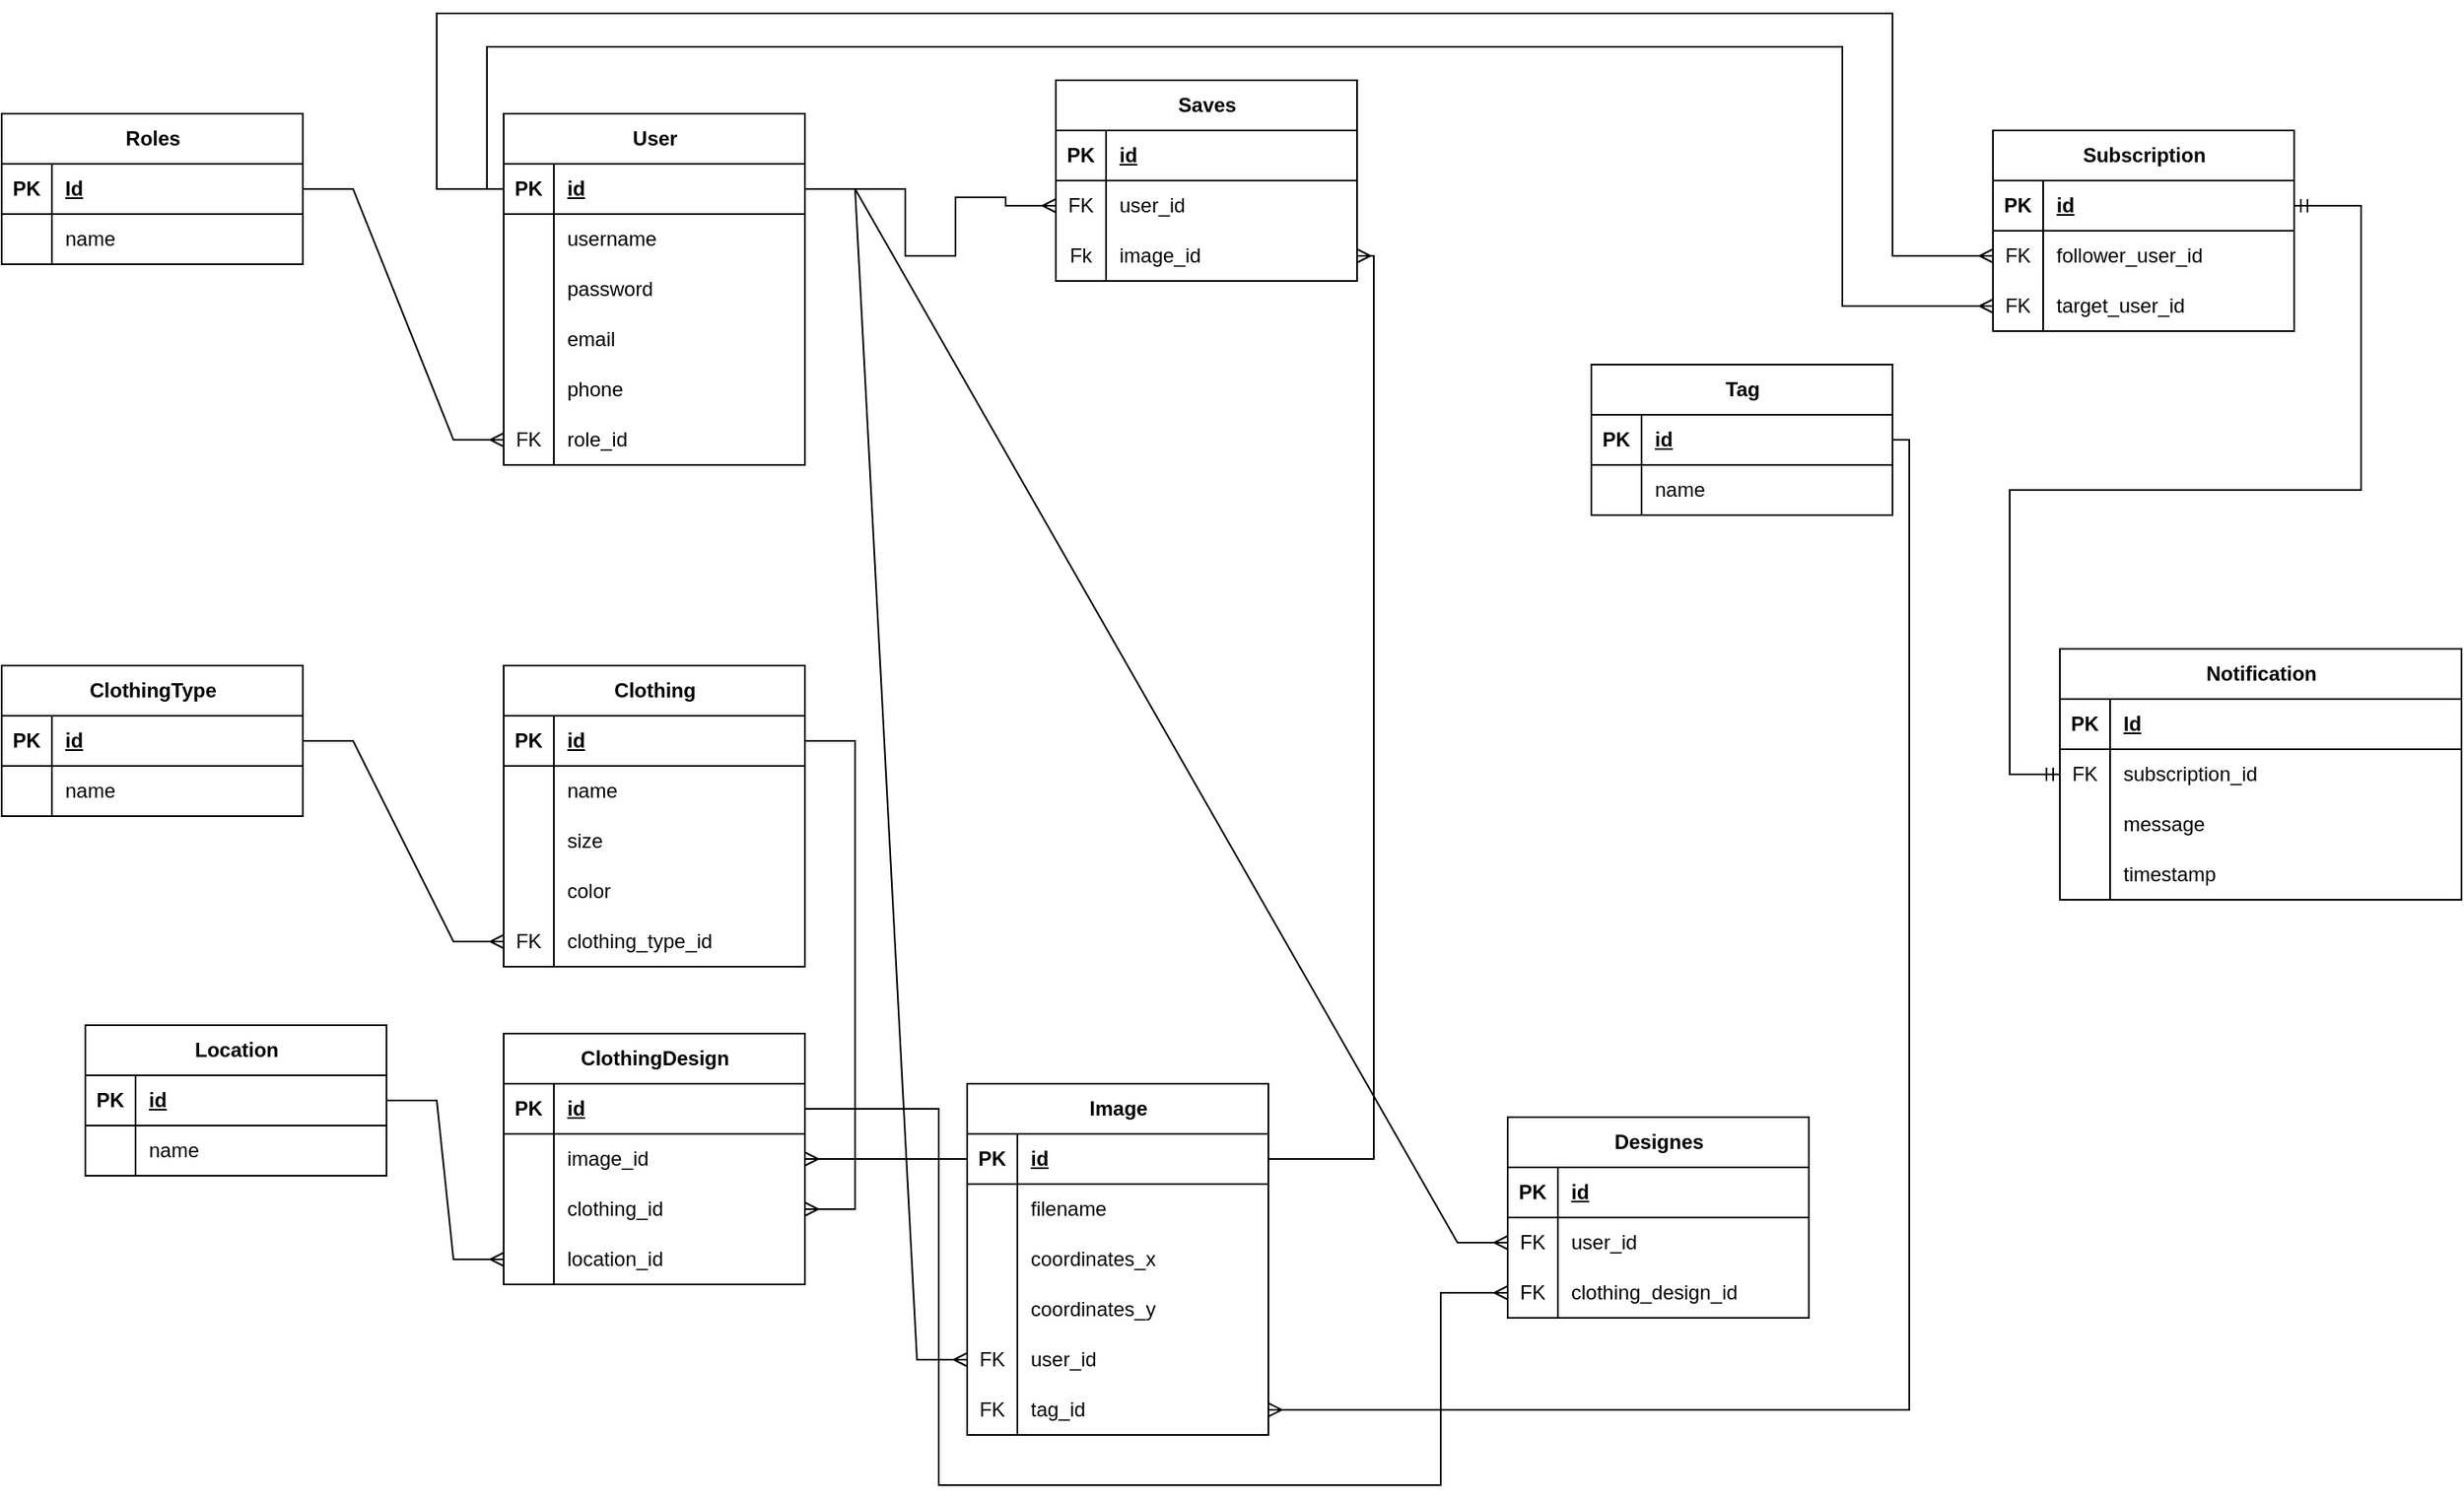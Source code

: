 <mxfile version="21.7.4" type="github">
  <diagram name="Страница — 1" id="6HxIvYaTNlglEbvxsPv8">
    <mxGraphModel dx="1706" dy="2209" grid="1" gridSize="10" guides="1" tooltips="1" connect="1" arrows="1" fold="1" page="1" pageScale="1" pageWidth="827" pageHeight="1169" math="0" shadow="0">
      <root>
        <mxCell id="0" />
        <mxCell id="1" parent="0" />
        <mxCell id="YaYXWzclv_D5pFJ1bDdD-1" value="User" style="shape=table;startSize=30;container=1;collapsible=1;childLayout=tableLayout;fixedRows=1;rowLines=0;fontStyle=1;align=center;resizeLast=1;html=1;" parent="1" vertex="1">
          <mxGeometry x="370" y="40" width="180" height="210" as="geometry" />
        </mxCell>
        <mxCell id="YaYXWzclv_D5pFJ1bDdD-2" value="" style="shape=tableRow;horizontal=0;startSize=0;swimlaneHead=0;swimlaneBody=0;fillColor=none;collapsible=0;dropTarget=0;points=[[0,0.5],[1,0.5]];portConstraint=eastwest;top=0;left=0;right=0;bottom=1;" parent="YaYXWzclv_D5pFJ1bDdD-1" vertex="1">
          <mxGeometry y="30" width="180" height="30" as="geometry" />
        </mxCell>
        <mxCell id="YaYXWzclv_D5pFJ1bDdD-3" value="PK" style="shape=partialRectangle;connectable=0;fillColor=none;top=0;left=0;bottom=0;right=0;fontStyle=1;overflow=hidden;whiteSpace=wrap;html=1;" parent="YaYXWzclv_D5pFJ1bDdD-2" vertex="1">
          <mxGeometry width="30" height="30" as="geometry">
            <mxRectangle width="30" height="30" as="alternateBounds" />
          </mxGeometry>
        </mxCell>
        <mxCell id="YaYXWzclv_D5pFJ1bDdD-4" value="id" style="shape=partialRectangle;connectable=0;fillColor=none;top=0;left=0;bottom=0;right=0;align=left;spacingLeft=6;fontStyle=5;overflow=hidden;whiteSpace=wrap;html=1;" parent="YaYXWzclv_D5pFJ1bDdD-2" vertex="1">
          <mxGeometry x="30" width="150" height="30" as="geometry">
            <mxRectangle width="150" height="30" as="alternateBounds" />
          </mxGeometry>
        </mxCell>
        <mxCell id="YaYXWzclv_D5pFJ1bDdD-5" value="" style="shape=tableRow;horizontal=0;startSize=0;swimlaneHead=0;swimlaneBody=0;fillColor=none;collapsible=0;dropTarget=0;points=[[0,0.5],[1,0.5]];portConstraint=eastwest;top=0;left=0;right=0;bottom=0;" parent="YaYXWzclv_D5pFJ1bDdD-1" vertex="1">
          <mxGeometry y="60" width="180" height="30" as="geometry" />
        </mxCell>
        <mxCell id="YaYXWzclv_D5pFJ1bDdD-6" value="" style="shape=partialRectangle;connectable=0;fillColor=none;top=0;left=0;bottom=0;right=0;editable=1;overflow=hidden;whiteSpace=wrap;html=1;" parent="YaYXWzclv_D5pFJ1bDdD-5" vertex="1">
          <mxGeometry width="30" height="30" as="geometry">
            <mxRectangle width="30" height="30" as="alternateBounds" />
          </mxGeometry>
        </mxCell>
        <mxCell id="YaYXWzclv_D5pFJ1bDdD-7" value="username" style="shape=partialRectangle;connectable=0;fillColor=none;top=0;left=0;bottom=0;right=0;align=left;spacingLeft=6;overflow=hidden;whiteSpace=wrap;html=1;" parent="YaYXWzclv_D5pFJ1bDdD-5" vertex="1">
          <mxGeometry x="30" width="150" height="30" as="geometry">
            <mxRectangle width="150" height="30" as="alternateBounds" />
          </mxGeometry>
        </mxCell>
        <mxCell id="YaYXWzclv_D5pFJ1bDdD-8" value="" style="shape=tableRow;horizontal=0;startSize=0;swimlaneHead=0;swimlaneBody=0;fillColor=none;collapsible=0;dropTarget=0;points=[[0,0.5],[1,0.5]];portConstraint=eastwest;top=0;left=0;right=0;bottom=0;" parent="YaYXWzclv_D5pFJ1bDdD-1" vertex="1">
          <mxGeometry y="90" width="180" height="30" as="geometry" />
        </mxCell>
        <mxCell id="YaYXWzclv_D5pFJ1bDdD-9" value="" style="shape=partialRectangle;connectable=0;fillColor=none;top=0;left=0;bottom=0;right=0;editable=1;overflow=hidden;whiteSpace=wrap;html=1;" parent="YaYXWzclv_D5pFJ1bDdD-8" vertex="1">
          <mxGeometry width="30" height="30" as="geometry">
            <mxRectangle width="30" height="30" as="alternateBounds" />
          </mxGeometry>
        </mxCell>
        <mxCell id="YaYXWzclv_D5pFJ1bDdD-10" value="password" style="shape=partialRectangle;connectable=0;fillColor=none;top=0;left=0;bottom=0;right=0;align=left;spacingLeft=6;overflow=hidden;whiteSpace=wrap;html=1;" parent="YaYXWzclv_D5pFJ1bDdD-8" vertex="1">
          <mxGeometry x="30" width="150" height="30" as="geometry">
            <mxRectangle width="150" height="30" as="alternateBounds" />
          </mxGeometry>
        </mxCell>
        <mxCell id="YaYXWzclv_D5pFJ1bDdD-11" value="" style="shape=tableRow;horizontal=0;startSize=0;swimlaneHead=0;swimlaneBody=0;fillColor=none;collapsible=0;dropTarget=0;points=[[0,0.5],[1,0.5]];portConstraint=eastwest;top=0;left=0;right=0;bottom=0;" parent="YaYXWzclv_D5pFJ1bDdD-1" vertex="1">
          <mxGeometry y="120" width="180" height="30" as="geometry" />
        </mxCell>
        <mxCell id="YaYXWzclv_D5pFJ1bDdD-12" value="" style="shape=partialRectangle;connectable=0;fillColor=none;top=0;left=0;bottom=0;right=0;editable=1;overflow=hidden;whiteSpace=wrap;html=1;" parent="YaYXWzclv_D5pFJ1bDdD-11" vertex="1">
          <mxGeometry width="30" height="30" as="geometry">
            <mxRectangle width="30" height="30" as="alternateBounds" />
          </mxGeometry>
        </mxCell>
        <mxCell id="YaYXWzclv_D5pFJ1bDdD-13" value="email" style="shape=partialRectangle;connectable=0;fillColor=none;top=0;left=0;bottom=0;right=0;align=left;spacingLeft=6;overflow=hidden;whiteSpace=wrap;html=1;" parent="YaYXWzclv_D5pFJ1bDdD-11" vertex="1">
          <mxGeometry x="30" width="150" height="30" as="geometry">
            <mxRectangle width="150" height="30" as="alternateBounds" />
          </mxGeometry>
        </mxCell>
        <mxCell id="YaYXWzclv_D5pFJ1bDdD-27" value="" style="shape=tableRow;horizontal=0;startSize=0;swimlaneHead=0;swimlaneBody=0;fillColor=none;collapsible=0;dropTarget=0;points=[[0,0.5],[1,0.5]];portConstraint=eastwest;top=0;left=0;right=0;bottom=0;" parent="YaYXWzclv_D5pFJ1bDdD-1" vertex="1">
          <mxGeometry y="150" width="180" height="30" as="geometry" />
        </mxCell>
        <mxCell id="YaYXWzclv_D5pFJ1bDdD-28" value="" style="shape=partialRectangle;connectable=0;fillColor=none;top=0;left=0;bottom=0;right=0;editable=1;overflow=hidden;whiteSpace=wrap;html=1;" parent="YaYXWzclv_D5pFJ1bDdD-27" vertex="1">
          <mxGeometry width="30" height="30" as="geometry">
            <mxRectangle width="30" height="30" as="alternateBounds" />
          </mxGeometry>
        </mxCell>
        <mxCell id="YaYXWzclv_D5pFJ1bDdD-29" value="phone" style="shape=partialRectangle;connectable=0;fillColor=none;top=0;left=0;bottom=0;right=0;align=left;spacingLeft=6;overflow=hidden;whiteSpace=wrap;html=1;" parent="YaYXWzclv_D5pFJ1bDdD-27" vertex="1">
          <mxGeometry x="30" width="150" height="30" as="geometry">
            <mxRectangle width="150" height="30" as="alternateBounds" />
          </mxGeometry>
        </mxCell>
        <mxCell id="YaYXWzclv_D5pFJ1bDdD-30" value="" style="shape=tableRow;horizontal=0;startSize=0;swimlaneHead=0;swimlaneBody=0;fillColor=none;collapsible=0;dropTarget=0;points=[[0,0.5],[1,0.5]];portConstraint=eastwest;top=0;left=0;right=0;bottom=0;" parent="YaYXWzclv_D5pFJ1bDdD-1" vertex="1">
          <mxGeometry y="180" width="180" height="30" as="geometry" />
        </mxCell>
        <mxCell id="YaYXWzclv_D5pFJ1bDdD-31" value="FK" style="shape=partialRectangle;connectable=0;fillColor=none;top=0;left=0;bottom=0;right=0;editable=1;overflow=hidden;whiteSpace=wrap;html=1;" parent="YaYXWzclv_D5pFJ1bDdD-30" vertex="1">
          <mxGeometry width="30" height="30" as="geometry">
            <mxRectangle width="30" height="30" as="alternateBounds" />
          </mxGeometry>
        </mxCell>
        <mxCell id="YaYXWzclv_D5pFJ1bDdD-32" value="role_id " style="shape=partialRectangle;connectable=0;fillColor=none;top=0;left=0;bottom=0;right=0;align=left;spacingLeft=6;overflow=hidden;whiteSpace=wrap;html=1;" parent="YaYXWzclv_D5pFJ1bDdD-30" vertex="1">
          <mxGeometry x="30" width="150" height="30" as="geometry">
            <mxRectangle width="150" height="30" as="alternateBounds" />
          </mxGeometry>
        </mxCell>
        <mxCell id="YaYXWzclv_D5pFJ1bDdD-14" value="Roles" style="shape=table;startSize=30;container=1;collapsible=1;childLayout=tableLayout;fixedRows=1;rowLines=0;fontStyle=1;align=center;resizeLast=1;html=1;" parent="1" vertex="1">
          <mxGeometry x="70" y="40" width="180" height="90" as="geometry" />
        </mxCell>
        <mxCell id="YaYXWzclv_D5pFJ1bDdD-15" value="" style="shape=tableRow;horizontal=0;startSize=0;swimlaneHead=0;swimlaneBody=0;fillColor=none;collapsible=0;dropTarget=0;points=[[0,0.5],[1,0.5]];portConstraint=eastwest;top=0;left=0;right=0;bottom=1;" parent="YaYXWzclv_D5pFJ1bDdD-14" vertex="1">
          <mxGeometry y="30" width="180" height="30" as="geometry" />
        </mxCell>
        <mxCell id="YaYXWzclv_D5pFJ1bDdD-16" value="PK" style="shape=partialRectangle;connectable=0;fillColor=none;top=0;left=0;bottom=0;right=0;fontStyle=1;overflow=hidden;whiteSpace=wrap;html=1;" parent="YaYXWzclv_D5pFJ1bDdD-15" vertex="1">
          <mxGeometry width="30" height="30" as="geometry">
            <mxRectangle width="30" height="30" as="alternateBounds" />
          </mxGeometry>
        </mxCell>
        <mxCell id="YaYXWzclv_D5pFJ1bDdD-17" value="Id" style="shape=partialRectangle;connectable=0;fillColor=none;top=0;left=0;bottom=0;right=0;align=left;spacingLeft=6;fontStyle=5;overflow=hidden;whiteSpace=wrap;html=1;" parent="YaYXWzclv_D5pFJ1bDdD-15" vertex="1">
          <mxGeometry x="30" width="150" height="30" as="geometry">
            <mxRectangle width="150" height="30" as="alternateBounds" />
          </mxGeometry>
        </mxCell>
        <mxCell id="YaYXWzclv_D5pFJ1bDdD-18" value="" style="shape=tableRow;horizontal=0;startSize=0;swimlaneHead=0;swimlaneBody=0;fillColor=none;collapsible=0;dropTarget=0;points=[[0,0.5],[1,0.5]];portConstraint=eastwest;top=0;left=0;right=0;bottom=0;" parent="YaYXWzclv_D5pFJ1bDdD-14" vertex="1">
          <mxGeometry y="60" width="180" height="30" as="geometry" />
        </mxCell>
        <mxCell id="YaYXWzclv_D5pFJ1bDdD-19" value="" style="shape=partialRectangle;connectable=0;fillColor=none;top=0;left=0;bottom=0;right=0;editable=1;overflow=hidden;whiteSpace=wrap;html=1;" parent="YaYXWzclv_D5pFJ1bDdD-18" vertex="1">
          <mxGeometry width="30" height="30" as="geometry">
            <mxRectangle width="30" height="30" as="alternateBounds" />
          </mxGeometry>
        </mxCell>
        <mxCell id="YaYXWzclv_D5pFJ1bDdD-20" value="name" style="shape=partialRectangle;connectable=0;fillColor=none;top=0;left=0;bottom=0;right=0;align=left;spacingLeft=6;overflow=hidden;whiteSpace=wrap;html=1;" parent="YaYXWzclv_D5pFJ1bDdD-18" vertex="1">
          <mxGeometry x="30" width="150" height="30" as="geometry">
            <mxRectangle width="150" height="30" as="alternateBounds" />
          </mxGeometry>
        </mxCell>
        <mxCell id="YaYXWzclv_D5pFJ1bDdD-33" value="" style="edgeStyle=entityRelationEdgeStyle;fontSize=12;html=1;endArrow=ERmany;rounded=0;entryX=0;entryY=0.5;entryDx=0;entryDy=0;" parent="1" target="YaYXWzclv_D5pFJ1bDdD-30" edge="1">
          <mxGeometry width="100" height="100" relative="1" as="geometry">
            <mxPoint x="250" y="85" as="sourcePoint" />
            <mxPoint x="460" y="200" as="targetPoint" />
          </mxGeometry>
        </mxCell>
        <mxCell id="YaYXWzclv_D5pFJ1bDdD-34" value="ClothingType " style="shape=table;startSize=30;container=1;collapsible=1;childLayout=tableLayout;fixedRows=1;rowLines=0;fontStyle=1;align=center;resizeLast=1;html=1;" parent="1" vertex="1">
          <mxGeometry x="70" y="370" width="180" height="90" as="geometry" />
        </mxCell>
        <mxCell id="YaYXWzclv_D5pFJ1bDdD-35" value="" style="shape=tableRow;horizontal=0;startSize=0;swimlaneHead=0;swimlaneBody=0;fillColor=none;collapsible=0;dropTarget=0;points=[[0,0.5],[1,0.5]];portConstraint=eastwest;top=0;left=0;right=0;bottom=1;" parent="YaYXWzclv_D5pFJ1bDdD-34" vertex="1">
          <mxGeometry y="30" width="180" height="30" as="geometry" />
        </mxCell>
        <mxCell id="YaYXWzclv_D5pFJ1bDdD-36" value="PK" style="shape=partialRectangle;connectable=0;fillColor=none;top=0;left=0;bottom=0;right=0;fontStyle=1;overflow=hidden;whiteSpace=wrap;html=1;" parent="YaYXWzclv_D5pFJ1bDdD-35" vertex="1">
          <mxGeometry width="30" height="30" as="geometry">
            <mxRectangle width="30" height="30" as="alternateBounds" />
          </mxGeometry>
        </mxCell>
        <mxCell id="YaYXWzclv_D5pFJ1bDdD-37" value="id" style="shape=partialRectangle;connectable=0;fillColor=none;top=0;left=0;bottom=0;right=0;align=left;spacingLeft=6;fontStyle=5;overflow=hidden;whiteSpace=wrap;html=1;" parent="YaYXWzclv_D5pFJ1bDdD-35" vertex="1">
          <mxGeometry x="30" width="150" height="30" as="geometry">
            <mxRectangle width="150" height="30" as="alternateBounds" />
          </mxGeometry>
        </mxCell>
        <mxCell id="YaYXWzclv_D5pFJ1bDdD-38" value="" style="shape=tableRow;horizontal=0;startSize=0;swimlaneHead=0;swimlaneBody=0;fillColor=none;collapsible=0;dropTarget=0;points=[[0,0.5],[1,0.5]];portConstraint=eastwest;top=0;left=0;right=0;bottom=0;" parent="YaYXWzclv_D5pFJ1bDdD-34" vertex="1">
          <mxGeometry y="60" width="180" height="30" as="geometry" />
        </mxCell>
        <mxCell id="YaYXWzclv_D5pFJ1bDdD-39" value="" style="shape=partialRectangle;connectable=0;fillColor=none;top=0;left=0;bottom=0;right=0;editable=1;overflow=hidden;whiteSpace=wrap;html=1;" parent="YaYXWzclv_D5pFJ1bDdD-38" vertex="1">
          <mxGeometry width="30" height="30" as="geometry">
            <mxRectangle width="30" height="30" as="alternateBounds" />
          </mxGeometry>
        </mxCell>
        <mxCell id="YaYXWzclv_D5pFJ1bDdD-40" value="name " style="shape=partialRectangle;connectable=0;fillColor=none;top=0;left=0;bottom=0;right=0;align=left;spacingLeft=6;overflow=hidden;whiteSpace=wrap;html=1;" parent="YaYXWzclv_D5pFJ1bDdD-38" vertex="1">
          <mxGeometry x="30" width="150" height="30" as="geometry">
            <mxRectangle width="150" height="30" as="alternateBounds" />
          </mxGeometry>
        </mxCell>
        <mxCell id="YaYXWzclv_D5pFJ1bDdD-47" value="Clothing " style="shape=table;startSize=30;container=1;collapsible=1;childLayout=tableLayout;fixedRows=1;rowLines=0;fontStyle=1;align=center;resizeLast=1;html=1;" parent="1" vertex="1">
          <mxGeometry x="370" y="370" width="180" height="180" as="geometry" />
        </mxCell>
        <mxCell id="YaYXWzclv_D5pFJ1bDdD-48" value="" style="shape=tableRow;horizontal=0;startSize=0;swimlaneHead=0;swimlaneBody=0;fillColor=none;collapsible=0;dropTarget=0;points=[[0,0.5],[1,0.5]];portConstraint=eastwest;top=0;left=0;right=0;bottom=1;" parent="YaYXWzclv_D5pFJ1bDdD-47" vertex="1">
          <mxGeometry y="30" width="180" height="30" as="geometry" />
        </mxCell>
        <mxCell id="YaYXWzclv_D5pFJ1bDdD-49" value="PK" style="shape=partialRectangle;connectable=0;fillColor=none;top=0;left=0;bottom=0;right=0;fontStyle=1;overflow=hidden;whiteSpace=wrap;html=1;" parent="YaYXWzclv_D5pFJ1bDdD-48" vertex="1">
          <mxGeometry width="30" height="30" as="geometry">
            <mxRectangle width="30" height="30" as="alternateBounds" />
          </mxGeometry>
        </mxCell>
        <mxCell id="YaYXWzclv_D5pFJ1bDdD-50" value="id" style="shape=partialRectangle;connectable=0;fillColor=none;top=0;left=0;bottom=0;right=0;align=left;spacingLeft=6;fontStyle=5;overflow=hidden;whiteSpace=wrap;html=1;" parent="YaYXWzclv_D5pFJ1bDdD-48" vertex="1">
          <mxGeometry x="30" width="150" height="30" as="geometry">
            <mxRectangle width="150" height="30" as="alternateBounds" />
          </mxGeometry>
        </mxCell>
        <mxCell id="YaYXWzclv_D5pFJ1bDdD-51" value="" style="shape=tableRow;horizontal=0;startSize=0;swimlaneHead=0;swimlaneBody=0;fillColor=none;collapsible=0;dropTarget=0;points=[[0,0.5],[1,0.5]];portConstraint=eastwest;top=0;left=0;right=0;bottom=0;" parent="YaYXWzclv_D5pFJ1bDdD-47" vertex="1">
          <mxGeometry y="60" width="180" height="30" as="geometry" />
        </mxCell>
        <mxCell id="YaYXWzclv_D5pFJ1bDdD-52" value="" style="shape=partialRectangle;connectable=0;fillColor=none;top=0;left=0;bottom=0;right=0;editable=1;overflow=hidden;whiteSpace=wrap;html=1;" parent="YaYXWzclv_D5pFJ1bDdD-51" vertex="1">
          <mxGeometry width="30" height="30" as="geometry">
            <mxRectangle width="30" height="30" as="alternateBounds" />
          </mxGeometry>
        </mxCell>
        <mxCell id="YaYXWzclv_D5pFJ1bDdD-53" value="name " style="shape=partialRectangle;connectable=0;fillColor=none;top=0;left=0;bottom=0;right=0;align=left;spacingLeft=6;overflow=hidden;whiteSpace=wrap;html=1;" parent="YaYXWzclv_D5pFJ1bDdD-51" vertex="1">
          <mxGeometry x="30" width="150" height="30" as="geometry">
            <mxRectangle width="150" height="30" as="alternateBounds" />
          </mxGeometry>
        </mxCell>
        <mxCell id="YaYXWzclv_D5pFJ1bDdD-54" value="" style="shape=tableRow;horizontal=0;startSize=0;swimlaneHead=0;swimlaneBody=0;fillColor=none;collapsible=0;dropTarget=0;points=[[0,0.5],[1,0.5]];portConstraint=eastwest;top=0;left=0;right=0;bottom=0;" parent="YaYXWzclv_D5pFJ1bDdD-47" vertex="1">
          <mxGeometry y="90" width="180" height="30" as="geometry" />
        </mxCell>
        <mxCell id="YaYXWzclv_D5pFJ1bDdD-55" value="" style="shape=partialRectangle;connectable=0;fillColor=none;top=0;left=0;bottom=0;right=0;editable=1;overflow=hidden;whiteSpace=wrap;html=1;" parent="YaYXWzclv_D5pFJ1bDdD-54" vertex="1">
          <mxGeometry width="30" height="30" as="geometry">
            <mxRectangle width="30" height="30" as="alternateBounds" />
          </mxGeometry>
        </mxCell>
        <mxCell id="YaYXWzclv_D5pFJ1bDdD-56" value="size" style="shape=partialRectangle;connectable=0;fillColor=none;top=0;left=0;bottom=0;right=0;align=left;spacingLeft=6;overflow=hidden;whiteSpace=wrap;html=1;" parent="YaYXWzclv_D5pFJ1bDdD-54" vertex="1">
          <mxGeometry x="30" width="150" height="30" as="geometry">
            <mxRectangle width="150" height="30" as="alternateBounds" />
          </mxGeometry>
        </mxCell>
        <mxCell id="YaYXWzclv_D5pFJ1bDdD-57" value="" style="shape=tableRow;horizontal=0;startSize=0;swimlaneHead=0;swimlaneBody=0;fillColor=none;collapsible=0;dropTarget=0;points=[[0,0.5],[1,0.5]];portConstraint=eastwest;top=0;left=0;right=0;bottom=0;" parent="YaYXWzclv_D5pFJ1bDdD-47" vertex="1">
          <mxGeometry y="120" width="180" height="30" as="geometry" />
        </mxCell>
        <mxCell id="YaYXWzclv_D5pFJ1bDdD-58" value="" style="shape=partialRectangle;connectable=0;fillColor=none;top=0;left=0;bottom=0;right=0;editable=1;overflow=hidden;whiteSpace=wrap;html=1;" parent="YaYXWzclv_D5pFJ1bDdD-57" vertex="1">
          <mxGeometry width="30" height="30" as="geometry">
            <mxRectangle width="30" height="30" as="alternateBounds" />
          </mxGeometry>
        </mxCell>
        <mxCell id="YaYXWzclv_D5pFJ1bDdD-59" value="color" style="shape=partialRectangle;connectable=0;fillColor=none;top=0;left=0;bottom=0;right=0;align=left;spacingLeft=6;overflow=hidden;whiteSpace=wrap;html=1;" parent="YaYXWzclv_D5pFJ1bDdD-57" vertex="1">
          <mxGeometry x="30" width="150" height="30" as="geometry">
            <mxRectangle width="150" height="30" as="alternateBounds" />
          </mxGeometry>
        </mxCell>
        <mxCell id="YaYXWzclv_D5pFJ1bDdD-60" value="" style="shape=tableRow;horizontal=0;startSize=0;swimlaneHead=0;swimlaneBody=0;fillColor=none;collapsible=0;dropTarget=0;points=[[0,0.5],[1,0.5]];portConstraint=eastwest;top=0;left=0;right=0;bottom=0;" parent="YaYXWzclv_D5pFJ1bDdD-47" vertex="1">
          <mxGeometry y="150" width="180" height="30" as="geometry" />
        </mxCell>
        <mxCell id="YaYXWzclv_D5pFJ1bDdD-61" value="FK" style="shape=partialRectangle;connectable=0;fillColor=none;top=0;left=0;bottom=0;right=0;editable=1;overflow=hidden;whiteSpace=wrap;html=1;" parent="YaYXWzclv_D5pFJ1bDdD-60" vertex="1">
          <mxGeometry width="30" height="30" as="geometry">
            <mxRectangle width="30" height="30" as="alternateBounds" />
          </mxGeometry>
        </mxCell>
        <mxCell id="YaYXWzclv_D5pFJ1bDdD-62" value="clothing_type_id " style="shape=partialRectangle;connectable=0;fillColor=none;top=0;left=0;bottom=0;right=0;align=left;spacingLeft=6;overflow=hidden;whiteSpace=wrap;html=1;" parent="YaYXWzclv_D5pFJ1bDdD-60" vertex="1">
          <mxGeometry x="30" width="150" height="30" as="geometry">
            <mxRectangle width="150" height="30" as="alternateBounds" />
          </mxGeometry>
        </mxCell>
        <mxCell id="YaYXWzclv_D5pFJ1bDdD-63" value="" style="edgeStyle=entityRelationEdgeStyle;fontSize=12;html=1;endArrow=ERmany;rounded=0;exitX=1;exitY=0.5;exitDx=0;exitDy=0;entryX=0;entryY=0.5;entryDx=0;entryDy=0;" parent="1" source="YaYXWzclv_D5pFJ1bDdD-35" target="YaYXWzclv_D5pFJ1bDdD-60" edge="1">
          <mxGeometry width="100" height="100" relative="1" as="geometry">
            <mxPoint x="360" y="420" as="sourcePoint" />
            <mxPoint x="460" y="320" as="targetPoint" />
          </mxGeometry>
        </mxCell>
        <mxCell id="YaYXWzclv_D5pFJ1bDdD-64" value="Image " style="shape=table;startSize=30;container=1;collapsible=1;childLayout=tableLayout;fixedRows=1;rowLines=0;fontStyle=1;align=center;resizeLast=1;html=1;" parent="1" vertex="1">
          <mxGeometry x="647" y="620" width="180" height="210" as="geometry" />
        </mxCell>
        <mxCell id="YaYXWzclv_D5pFJ1bDdD-65" value="" style="shape=tableRow;horizontal=0;startSize=0;swimlaneHead=0;swimlaneBody=0;fillColor=none;collapsible=0;dropTarget=0;points=[[0,0.5],[1,0.5]];portConstraint=eastwest;top=0;left=0;right=0;bottom=1;" parent="YaYXWzclv_D5pFJ1bDdD-64" vertex="1">
          <mxGeometry y="30" width="180" height="30" as="geometry" />
        </mxCell>
        <mxCell id="YaYXWzclv_D5pFJ1bDdD-66" value="PK" style="shape=partialRectangle;connectable=0;fillColor=none;top=0;left=0;bottom=0;right=0;fontStyle=1;overflow=hidden;whiteSpace=wrap;html=1;" parent="YaYXWzclv_D5pFJ1bDdD-65" vertex="1">
          <mxGeometry width="30" height="30" as="geometry">
            <mxRectangle width="30" height="30" as="alternateBounds" />
          </mxGeometry>
        </mxCell>
        <mxCell id="YaYXWzclv_D5pFJ1bDdD-67" value="id" style="shape=partialRectangle;connectable=0;fillColor=none;top=0;left=0;bottom=0;right=0;align=left;spacingLeft=6;fontStyle=5;overflow=hidden;whiteSpace=wrap;html=1;" parent="YaYXWzclv_D5pFJ1bDdD-65" vertex="1">
          <mxGeometry x="30" width="150" height="30" as="geometry">
            <mxRectangle width="150" height="30" as="alternateBounds" />
          </mxGeometry>
        </mxCell>
        <mxCell id="YaYXWzclv_D5pFJ1bDdD-68" value="" style="shape=tableRow;horizontal=0;startSize=0;swimlaneHead=0;swimlaneBody=0;fillColor=none;collapsible=0;dropTarget=0;points=[[0,0.5],[1,0.5]];portConstraint=eastwest;top=0;left=0;right=0;bottom=0;" parent="YaYXWzclv_D5pFJ1bDdD-64" vertex="1">
          <mxGeometry y="60" width="180" height="30" as="geometry" />
        </mxCell>
        <mxCell id="YaYXWzclv_D5pFJ1bDdD-69" value="" style="shape=partialRectangle;connectable=0;fillColor=none;top=0;left=0;bottom=0;right=0;editable=1;overflow=hidden;whiteSpace=wrap;html=1;" parent="YaYXWzclv_D5pFJ1bDdD-68" vertex="1">
          <mxGeometry width="30" height="30" as="geometry">
            <mxRectangle width="30" height="30" as="alternateBounds" />
          </mxGeometry>
        </mxCell>
        <mxCell id="YaYXWzclv_D5pFJ1bDdD-70" value="filename " style="shape=partialRectangle;connectable=0;fillColor=none;top=0;left=0;bottom=0;right=0;align=left;spacingLeft=6;overflow=hidden;whiteSpace=wrap;html=1;" parent="YaYXWzclv_D5pFJ1bDdD-68" vertex="1">
          <mxGeometry x="30" width="150" height="30" as="geometry">
            <mxRectangle width="150" height="30" as="alternateBounds" />
          </mxGeometry>
        </mxCell>
        <mxCell id="YaYXWzclv_D5pFJ1bDdD-71" value="" style="shape=tableRow;horizontal=0;startSize=0;swimlaneHead=0;swimlaneBody=0;fillColor=none;collapsible=0;dropTarget=0;points=[[0,0.5],[1,0.5]];portConstraint=eastwest;top=0;left=0;right=0;bottom=0;" parent="YaYXWzclv_D5pFJ1bDdD-64" vertex="1">
          <mxGeometry y="90" width="180" height="30" as="geometry" />
        </mxCell>
        <mxCell id="YaYXWzclv_D5pFJ1bDdD-72" value="" style="shape=partialRectangle;connectable=0;fillColor=none;top=0;left=0;bottom=0;right=0;editable=1;overflow=hidden;whiteSpace=wrap;html=1;" parent="YaYXWzclv_D5pFJ1bDdD-71" vertex="1">
          <mxGeometry width="30" height="30" as="geometry">
            <mxRectangle width="30" height="30" as="alternateBounds" />
          </mxGeometry>
        </mxCell>
        <mxCell id="YaYXWzclv_D5pFJ1bDdD-73" value="coordinates_x" style="shape=partialRectangle;connectable=0;fillColor=none;top=0;left=0;bottom=0;right=0;align=left;spacingLeft=6;overflow=hidden;whiteSpace=wrap;html=1;" parent="YaYXWzclv_D5pFJ1bDdD-71" vertex="1">
          <mxGeometry x="30" width="150" height="30" as="geometry">
            <mxRectangle width="150" height="30" as="alternateBounds" />
          </mxGeometry>
        </mxCell>
        <mxCell id="YaYXWzclv_D5pFJ1bDdD-74" value="" style="shape=tableRow;horizontal=0;startSize=0;swimlaneHead=0;swimlaneBody=0;fillColor=none;collapsible=0;dropTarget=0;points=[[0,0.5],[1,0.5]];portConstraint=eastwest;top=0;left=0;right=0;bottom=0;" parent="YaYXWzclv_D5pFJ1bDdD-64" vertex="1">
          <mxGeometry y="120" width="180" height="30" as="geometry" />
        </mxCell>
        <mxCell id="YaYXWzclv_D5pFJ1bDdD-75" value="" style="shape=partialRectangle;connectable=0;fillColor=none;top=0;left=0;bottom=0;right=0;editable=1;overflow=hidden;whiteSpace=wrap;html=1;" parent="YaYXWzclv_D5pFJ1bDdD-74" vertex="1">
          <mxGeometry width="30" height="30" as="geometry">
            <mxRectangle width="30" height="30" as="alternateBounds" />
          </mxGeometry>
        </mxCell>
        <mxCell id="YaYXWzclv_D5pFJ1bDdD-76" value="coordinates_y" style="shape=partialRectangle;connectable=0;fillColor=none;top=0;left=0;bottom=0;right=0;align=left;spacingLeft=6;overflow=hidden;whiteSpace=wrap;html=1;" parent="YaYXWzclv_D5pFJ1bDdD-74" vertex="1">
          <mxGeometry x="30" width="150" height="30" as="geometry">
            <mxRectangle width="150" height="30" as="alternateBounds" />
          </mxGeometry>
        </mxCell>
        <mxCell id="qPWWAa6NJURPWlUOifpa-5" value="" style="shape=tableRow;horizontal=0;startSize=0;swimlaneHead=0;swimlaneBody=0;fillColor=none;collapsible=0;dropTarget=0;points=[[0,0.5],[1,0.5]];portConstraint=eastwest;top=0;left=0;right=0;bottom=0;" vertex="1" parent="YaYXWzclv_D5pFJ1bDdD-64">
          <mxGeometry y="150" width="180" height="30" as="geometry" />
        </mxCell>
        <mxCell id="qPWWAa6NJURPWlUOifpa-6" value="FK" style="shape=partialRectangle;connectable=0;fillColor=none;top=0;left=0;bottom=0;right=0;editable=1;overflow=hidden;whiteSpace=wrap;html=1;" vertex="1" parent="qPWWAa6NJURPWlUOifpa-5">
          <mxGeometry width="30" height="30" as="geometry">
            <mxRectangle width="30" height="30" as="alternateBounds" />
          </mxGeometry>
        </mxCell>
        <mxCell id="qPWWAa6NJURPWlUOifpa-7" value="user_id" style="shape=partialRectangle;connectable=0;fillColor=none;top=0;left=0;bottom=0;right=0;align=left;spacingLeft=6;overflow=hidden;whiteSpace=wrap;html=1;" vertex="1" parent="qPWWAa6NJURPWlUOifpa-5">
          <mxGeometry x="30" width="150" height="30" as="geometry">
            <mxRectangle width="150" height="30" as="alternateBounds" />
          </mxGeometry>
        </mxCell>
        <mxCell id="qPWWAa6NJURPWlUOifpa-12" value="" style="shape=tableRow;horizontal=0;startSize=0;swimlaneHead=0;swimlaneBody=0;fillColor=none;collapsible=0;dropTarget=0;points=[[0,0.5],[1,0.5]];portConstraint=eastwest;top=0;left=0;right=0;bottom=0;" vertex="1" parent="YaYXWzclv_D5pFJ1bDdD-64">
          <mxGeometry y="180" width="180" height="30" as="geometry" />
        </mxCell>
        <mxCell id="qPWWAa6NJURPWlUOifpa-13" value="FK" style="shape=partialRectangle;connectable=0;fillColor=none;top=0;left=0;bottom=0;right=0;editable=1;overflow=hidden;whiteSpace=wrap;html=1;" vertex="1" parent="qPWWAa6NJURPWlUOifpa-12">
          <mxGeometry width="30" height="30" as="geometry">
            <mxRectangle width="30" height="30" as="alternateBounds" />
          </mxGeometry>
        </mxCell>
        <mxCell id="qPWWAa6NJURPWlUOifpa-14" value="tag_id" style="shape=partialRectangle;connectable=0;fillColor=none;top=0;left=0;bottom=0;right=0;align=left;spacingLeft=6;overflow=hidden;whiteSpace=wrap;html=1;" vertex="1" parent="qPWWAa6NJURPWlUOifpa-12">
          <mxGeometry x="30" width="150" height="30" as="geometry">
            <mxRectangle width="150" height="30" as="alternateBounds" />
          </mxGeometry>
        </mxCell>
        <mxCell id="YaYXWzclv_D5pFJ1bDdD-77" value="" style="edgeStyle=entityRelationEdgeStyle;fontSize=12;html=1;endArrow=ERmany;rounded=0;exitX=1;exitY=0.5;exitDx=0;exitDy=0;entryX=0;entryY=0.5;entryDx=0;entryDy=0;" parent="1" source="YaYXWzclv_D5pFJ1bDdD-2" target="qPWWAa6NJURPWlUOifpa-5" edge="1">
          <mxGeometry width="100" height="100" relative="1" as="geometry">
            <mxPoint x="540" y="450" as="sourcePoint" />
            <mxPoint x="660" y="90" as="targetPoint" />
          </mxGeometry>
        </mxCell>
        <mxCell id="YaYXWzclv_D5pFJ1bDdD-78" value="ClothingDesign" style="shape=table;startSize=30;container=1;collapsible=1;childLayout=tableLayout;fixedRows=1;rowLines=0;fontStyle=1;align=center;resizeLast=1;html=1;" parent="1" vertex="1">
          <mxGeometry x="370" y="590" width="180" height="150" as="geometry" />
        </mxCell>
        <mxCell id="YaYXWzclv_D5pFJ1bDdD-79" value="" style="shape=tableRow;horizontal=0;startSize=0;swimlaneHead=0;swimlaneBody=0;fillColor=none;collapsible=0;dropTarget=0;points=[[0,0.5],[1,0.5]];portConstraint=eastwest;top=0;left=0;right=0;bottom=1;" parent="YaYXWzclv_D5pFJ1bDdD-78" vertex="1">
          <mxGeometry y="30" width="180" height="30" as="geometry" />
        </mxCell>
        <mxCell id="YaYXWzclv_D5pFJ1bDdD-80" value="PK" style="shape=partialRectangle;connectable=0;fillColor=none;top=0;left=0;bottom=0;right=0;fontStyle=1;overflow=hidden;whiteSpace=wrap;html=1;" parent="YaYXWzclv_D5pFJ1bDdD-79" vertex="1">
          <mxGeometry width="30" height="30" as="geometry">
            <mxRectangle width="30" height="30" as="alternateBounds" />
          </mxGeometry>
        </mxCell>
        <mxCell id="YaYXWzclv_D5pFJ1bDdD-81" value="id" style="shape=partialRectangle;connectable=0;fillColor=none;top=0;left=0;bottom=0;right=0;align=left;spacingLeft=6;fontStyle=5;overflow=hidden;whiteSpace=wrap;html=1;" parent="YaYXWzclv_D5pFJ1bDdD-79" vertex="1">
          <mxGeometry x="30" width="150" height="30" as="geometry">
            <mxRectangle width="150" height="30" as="alternateBounds" />
          </mxGeometry>
        </mxCell>
        <mxCell id="YaYXWzclv_D5pFJ1bDdD-82" value="" style="shape=tableRow;horizontal=0;startSize=0;swimlaneHead=0;swimlaneBody=0;fillColor=none;collapsible=0;dropTarget=0;points=[[0,0.5],[1,0.5]];portConstraint=eastwest;top=0;left=0;right=0;bottom=0;" parent="YaYXWzclv_D5pFJ1bDdD-78" vertex="1">
          <mxGeometry y="60" width="180" height="30" as="geometry" />
        </mxCell>
        <mxCell id="YaYXWzclv_D5pFJ1bDdD-83" value="" style="shape=partialRectangle;connectable=0;fillColor=none;top=0;left=0;bottom=0;right=0;editable=1;overflow=hidden;whiteSpace=wrap;html=1;" parent="YaYXWzclv_D5pFJ1bDdD-82" vertex="1">
          <mxGeometry width="30" height="30" as="geometry">
            <mxRectangle width="30" height="30" as="alternateBounds" />
          </mxGeometry>
        </mxCell>
        <mxCell id="YaYXWzclv_D5pFJ1bDdD-84" value="image_id " style="shape=partialRectangle;connectable=0;fillColor=none;top=0;left=0;bottom=0;right=0;align=left;spacingLeft=6;overflow=hidden;whiteSpace=wrap;html=1;" parent="YaYXWzclv_D5pFJ1bDdD-82" vertex="1">
          <mxGeometry x="30" width="150" height="30" as="geometry">
            <mxRectangle width="150" height="30" as="alternateBounds" />
          </mxGeometry>
        </mxCell>
        <mxCell id="YaYXWzclv_D5pFJ1bDdD-85" value="" style="shape=tableRow;horizontal=0;startSize=0;swimlaneHead=0;swimlaneBody=0;fillColor=none;collapsible=0;dropTarget=0;points=[[0,0.5],[1,0.5]];portConstraint=eastwest;top=0;left=0;right=0;bottom=0;" parent="YaYXWzclv_D5pFJ1bDdD-78" vertex="1">
          <mxGeometry y="90" width="180" height="30" as="geometry" />
        </mxCell>
        <mxCell id="YaYXWzclv_D5pFJ1bDdD-86" value="" style="shape=partialRectangle;connectable=0;fillColor=none;top=0;left=0;bottom=0;right=0;editable=1;overflow=hidden;whiteSpace=wrap;html=1;" parent="YaYXWzclv_D5pFJ1bDdD-85" vertex="1">
          <mxGeometry width="30" height="30" as="geometry">
            <mxRectangle width="30" height="30" as="alternateBounds" />
          </mxGeometry>
        </mxCell>
        <mxCell id="YaYXWzclv_D5pFJ1bDdD-87" value="clothing_id " style="shape=partialRectangle;connectable=0;fillColor=none;top=0;left=0;bottom=0;right=0;align=left;spacingLeft=6;overflow=hidden;whiteSpace=wrap;html=1;" parent="YaYXWzclv_D5pFJ1bDdD-85" vertex="1">
          <mxGeometry x="30" width="150" height="30" as="geometry">
            <mxRectangle width="150" height="30" as="alternateBounds" />
          </mxGeometry>
        </mxCell>
        <mxCell id="YaYXWzclv_D5pFJ1bDdD-88" value="" style="shape=tableRow;horizontal=0;startSize=0;swimlaneHead=0;swimlaneBody=0;fillColor=none;collapsible=0;dropTarget=0;points=[[0,0.5],[1,0.5]];portConstraint=eastwest;top=0;left=0;right=0;bottom=0;" parent="YaYXWzclv_D5pFJ1bDdD-78" vertex="1">
          <mxGeometry y="120" width="180" height="30" as="geometry" />
        </mxCell>
        <mxCell id="YaYXWzclv_D5pFJ1bDdD-89" value="" style="shape=partialRectangle;connectable=0;fillColor=none;top=0;left=0;bottom=0;right=0;editable=1;overflow=hidden;whiteSpace=wrap;html=1;" parent="YaYXWzclv_D5pFJ1bDdD-88" vertex="1">
          <mxGeometry width="30" height="30" as="geometry">
            <mxRectangle width="30" height="30" as="alternateBounds" />
          </mxGeometry>
        </mxCell>
        <mxCell id="YaYXWzclv_D5pFJ1bDdD-90" value="location_id" style="shape=partialRectangle;connectable=0;fillColor=none;top=0;left=0;bottom=0;right=0;align=left;spacingLeft=6;overflow=hidden;whiteSpace=wrap;html=1;" parent="YaYXWzclv_D5pFJ1bDdD-88" vertex="1">
          <mxGeometry x="30" width="150" height="30" as="geometry">
            <mxRectangle width="150" height="30" as="alternateBounds" />
          </mxGeometry>
        </mxCell>
        <mxCell id="YaYXWzclv_D5pFJ1bDdD-91" value="Location" style="shape=table;startSize=30;container=1;collapsible=1;childLayout=tableLayout;fixedRows=1;rowLines=0;fontStyle=1;align=center;resizeLast=1;html=1;" parent="1" vertex="1">
          <mxGeometry x="120" y="585" width="180" height="90" as="geometry" />
        </mxCell>
        <mxCell id="YaYXWzclv_D5pFJ1bDdD-92" value="" style="shape=tableRow;horizontal=0;startSize=0;swimlaneHead=0;swimlaneBody=0;fillColor=none;collapsible=0;dropTarget=0;points=[[0,0.5],[1,0.5]];portConstraint=eastwest;top=0;left=0;right=0;bottom=1;" parent="YaYXWzclv_D5pFJ1bDdD-91" vertex="1">
          <mxGeometry y="30" width="180" height="30" as="geometry" />
        </mxCell>
        <mxCell id="YaYXWzclv_D5pFJ1bDdD-93" value="PK" style="shape=partialRectangle;connectable=0;fillColor=none;top=0;left=0;bottom=0;right=0;fontStyle=1;overflow=hidden;whiteSpace=wrap;html=1;" parent="YaYXWzclv_D5pFJ1bDdD-92" vertex="1">
          <mxGeometry width="30" height="30" as="geometry">
            <mxRectangle width="30" height="30" as="alternateBounds" />
          </mxGeometry>
        </mxCell>
        <mxCell id="YaYXWzclv_D5pFJ1bDdD-94" value="id" style="shape=partialRectangle;connectable=0;fillColor=none;top=0;left=0;bottom=0;right=0;align=left;spacingLeft=6;fontStyle=5;overflow=hidden;whiteSpace=wrap;html=1;" parent="YaYXWzclv_D5pFJ1bDdD-92" vertex="1">
          <mxGeometry x="30" width="150" height="30" as="geometry">
            <mxRectangle width="150" height="30" as="alternateBounds" />
          </mxGeometry>
        </mxCell>
        <mxCell id="YaYXWzclv_D5pFJ1bDdD-98" value="" style="shape=tableRow;horizontal=0;startSize=0;swimlaneHead=0;swimlaneBody=0;fillColor=none;collapsible=0;dropTarget=0;points=[[0,0.5],[1,0.5]];portConstraint=eastwest;top=0;left=0;right=0;bottom=0;" parent="YaYXWzclv_D5pFJ1bDdD-91" vertex="1">
          <mxGeometry y="60" width="180" height="30" as="geometry" />
        </mxCell>
        <mxCell id="YaYXWzclv_D5pFJ1bDdD-99" value="" style="shape=partialRectangle;connectable=0;fillColor=none;top=0;left=0;bottom=0;right=0;editable=1;overflow=hidden;whiteSpace=wrap;html=1;" parent="YaYXWzclv_D5pFJ1bDdD-98" vertex="1">
          <mxGeometry width="30" height="30" as="geometry">
            <mxRectangle width="30" height="30" as="alternateBounds" />
          </mxGeometry>
        </mxCell>
        <mxCell id="YaYXWzclv_D5pFJ1bDdD-100" value="name" style="shape=partialRectangle;connectable=0;fillColor=none;top=0;left=0;bottom=0;right=0;align=left;spacingLeft=6;overflow=hidden;whiteSpace=wrap;html=1;" parent="YaYXWzclv_D5pFJ1bDdD-98" vertex="1">
          <mxGeometry x="30" width="150" height="30" as="geometry">
            <mxRectangle width="150" height="30" as="alternateBounds" />
          </mxGeometry>
        </mxCell>
        <mxCell id="YaYXWzclv_D5pFJ1bDdD-104" value="" style="edgeStyle=entityRelationEdgeStyle;fontSize=12;html=1;endArrow=ERmany;rounded=0;exitX=1;exitY=0.5;exitDx=0;exitDy=0;entryX=0;entryY=0.5;entryDx=0;entryDy=0;" parent="1" source="YaYXWzclv_D5pFJ1bDdD-92" target="YaYXWzclv_D5pFJ1bDdD-88" edge="1">
          <mxGeometry width="100" height="100" relative="1" as="geometry">
            <mxPoint x="540" y="630" as="sourcePoint" />
            <mxPoint x="640" y="530" as="targetPoint" />
          </mxGeometry>
        </mxCell>
        <mxCell id="YaYXWzclv_D5pFJ1bDdD-105" value="" style="edgeStyle=entityRelationEdgeStyle;fontSize=12;html=1;endArrow=ERmany;rounded=0;exitX=0;exitY=0.5;exitDx=0;exitDy=0;entryX=1;entryY=0.5;entryDx=0;entryDy=0;" parent="1" source="YaYXWzclv_D5pFJ1bDdD-65" target="YaYXWzclv_D5pFJ1bDdD-82" edge="1">
          <mxGeometry width="100" height="100" relative="1" as="geometry">
            <mxPoint x="540" y="630" as="sourcePoint" />
            <mxPoint x="640" y="530" as="targetPoint" />
          </mxGeometry>
        </mxCell>
        <mxCell id="YaYXWzclv_D5pFJ1bDdD-106" value="" style="edgeStyle=entityRelationEdgeStyle;fontSize=12;html=1;endArrow=ERmany;rounded=0;exitX=1;exitY=0.5;exitDx=0;exitDy=0;entryX=1;entryY=0.5;entryDx=0;entryDy=0;" parent="1" source="YaYXWzclv_D5pFJ1bDdD-48" target="YaYXWzclv_D5pFJ1bDdD-85" edge="1">
          <mxGeometry width="100" height="100" relative="1" as="geometry">
            <mxPoint x="540" y="630" as="sourcePoint" />
            <mxPoint x="640" y="530" as="targetPoint" />
          </mxGeometry>
        </mxCell>
        <mxCell id="YaYXWzclv_D5pFJ1bDdD-107" value="Tag" style="shape=table;startSize=30;container=1;collapsible=1;childLayout=tableLayout;fixedRows=1;rowLines=0;fontStyle=1;align=center;resizeLast=1;html=1;" parent="1" vertex="1">
          <mxGeometry x="1020" y="190" width="180" height="90" as="geometry" />
        </mxCell>
        <mxCell id="YaYXWzclv_D5pFJ1bDdD-108" value="" style="shape=tableRow;horizontal=0;startSize=0;swimlaneHead=0;swimlaneBody=0;fillColor=none;collapsible=0;dropTarget=0;points=[[0,0.5],[1,0.5]];portConstraint=eastwest;top=0;left=0;right=0;bottom=1;" parent="YaYXWzclv_D5pFJ1bDdD-107" vertex="1">
          <mxGeometry y="30" width="180" height="30" as="geometry" />
        </mxCell>
        <mxCell id="YaYXWzclv_D5pFJ1bDdD-109" value="PK" style="shape=partialRectangle;connectable=0;fillColor=none;top=0;left=0;bottom=0;right=0;fontStyle=1;overflow=hidden;whiteSpace=wrap;html=1;" parent="YaYXWzclv_D5pFJ1bDdD-108" vertex="1">
          <mxGeometry width="30" height="30" as="geometry">
            <mxRectangle width="30" height="30" as="alternateBounds" />
          </mxGeometry>
        </mxCell>
        <mxCell id="YaYXWzclv_D5pFJ1bDdD-110" value="id" style="shape=partialRectangle;connectable=0;fillColor=none;top=0;left=0;bottom=0;right=0;align=left;spacingLeft=6;fontStyle=5;overflow=hidden;whiteSpace=wrap;html=1;" parent="YaYXWzclv_D5pFJ1bDdD-108" vertex="1">
          <mxGeometry x="30" width="150" height="30" as="geometry">
            <mxRectangle width="150" height="30" as="alternateBounds" />
          </mxGeometry>
        </mxCell>
        <mxCell id="YaYXWzclv_D5pFJ1bDdD-111" value="" style="shape=tableRow;horizontal=0;startSize=0;swimlaneHead=0;swimlaneBody=0;fillColor=none;collapsible=0;dropTarget=0;points=[[0,0.5],[1,0.5]];portConstraint=eastwest;top=0;left=0;right=0;bottom=0;" parent="YaYXWzclv_D5pFJ1bDdD-107" vertex="1">
          <mxGeometry y="60" width="180" height="30" as="geometry" />
        </mxCell>
        <mxCell id="YaYXWzclv_D5pFJ1bDdD-112" value="" style="shape=partialRectangle;connectable=0;fillColor=none;top=0;left=0;bottom=0;right=0;editable=1;overflow=hidden;whiteSpace=wrap;html=1;" parent="YaYXWzclv_D5pFJ1bDdD-111" vertex="1">
          <mxGeometry width="30" height="30" as="geometry">
            <mxRectangle width="30" height="30" as="alternateBounds" />
          </mxGeometry>
        </mxCell>
        <mxCell id="YaYXWzclv_D5pFJ1bDdD-113" value="name" style="shape=partialRectangle;connectable=0;fillColor=none;top=0;left=0;bottom=0;right=0;align=left;spacingLeft=6;overflow=hidden;whiteSpace=wrap;html=1;" parent="YaYXWzclv_D5pFJ1bDdD-111" vertex="1">
          <mxGeometry x="30" width="150" height="30" as="geometry">
            <mxRectangle width="150" height="30" as="alternateBounds" />
          </mxGeometry>
        </mxCell>
        <mxCell id="YaYXWzclv_D5pFJ1bDdD-137" value="" style="fontSize=12;html=1;endArrow=ERmany;rounded=0;exitX=1;exitY=0.5;exitDx=0;exitDy=0;edgeStyle=orthogonalEdgeStyle;entryX=1;entryY=0.5;entryDx=0;entryDy=0;" parent="1" source="YaYXWzclv_D5pFJ1bDdD-108" target="qPWWAa6NJURPWlUOifpa-12" edge="1">
          <mxGeometry width="100" height="100" relative="1" as="geometry">
            <mxPoint x="930" y="210" as="sourcePoint" />
            <mxPoint x="980" y="490" as="targetPoint" />
          </mxGeometry>
        </mxCell>
        <mxCell id="YaYXWzclv_D5pFJ1bDdD-138" value="Saves" style="shape=table;startSize=30;container=1;collapsible=1;childLayout=tableLayout;fixedRows=1;rowLines=0;fontStyle=1;align=center;resizeLast=1;html=1;" parent="1" vertex="1">
          <mxGeometry x="700" y="20" width="180" height="120" as="geometry" />
        </mxCell>
        <mxCell id="YaYXWzclv_D5pFJ1bDdD-139" value="" style="shape=tableRow;horizontal=0;startSize=0;swimlaneHead=0;swimlaneBody=0;fillColor=none;collapsible=0;dropTarget=0;points=[[0,0.5],[1,0.5]];portConstraint=eastwest;top=0;left=0;right=0;bottom=1;" parent="YaYXWzclv_D5pFJ1bDdD-138" vertex="1">
          <mxGeometry y="30" width="180" height="30" as="geometry" />
        </mxCell>
        <mxCell id="YaYXWzclv_D5pFJ1bDdD-140" value="PK" style="shape=partialRectangle;connectable=0;fillColor=none;top=0;left=0;bottom=0;right=0;fontStyle=1;overflow=hidden;whiteSpace=wrap;html=1;" parent="YaYXWzclv_D5pFJ1bDdD-139" vertex="1">
          <mxGeometry width="30" height="30" as="geometry">
            <mxRectangle width="30" height="30" as="alternateBounds" />
          </mxGeometry>
        </mxCell>
        <mxCell id="YaYXWzclv_D5pFJ1bDdD-141" value="id" style="shape=partialRectangle;connectable=0;fillColor=none;top=0;left=0;bottom=0;right=0;align=left;spacingLeft=6;fontStyle=5;overflow=hidden;whiteSpace=wrap;html=1;" parent="YaYXWzclv_D5pFJ1bDdD-139" vertex="1">
          <mxGeometry x="30" width="150" height="30" as="geometry">
            <mxRectangle width="150" height="30" as="alternateBounds" />
          </mxGeometry>
        </mxCell>
        <mxCell id="YaYXWzclv_D5pFJ1bDdD-142" value="" style="shape=tableRow;horizontal=0;startSize=0;swimlaneHead=0;swimlaneBody=0;fillColor=none;collapsible=0;dropTarget=0;points=[[0,0.5],[1,0.5]];portConstraint=eastwest;top=0;left=0;right=0;bottom=0;" parent="YaYXWzclv_D5pFJ1bDdD-138" vertex="1">
          <mxGeometry y="60" width="180" height="30" as="geometry" />
        </mxCell>
        <mxCell id="YaYXWzclv_D5pFJ1bDdD-143" value="FK" style="shape=partialRectangle;connectable=0;fillColor=none;top=0;left=0;bottom=0;right=0;editable=1;overflow=hidden;whiteSpace=wrap;html=1;" parent="YaYXWzclv_D5pFJ1bDdD-142" vertex="1">
          <mxGeometry width="30" height="30" as="geometry">
            <mxRectangle width="30" height="30" as="alternateBounds" />
          </mxGeometry>
        </mxCell>
        <mxCell id="YaYXWzclv_D5pFJ1bDdD-144" value="user_id " style="shape=partialRectangle;connectable=0;fillColor=none;top=0;left=0;bottom=0;right=0;align=left;spacingLeft=6;overflow=hidden;whiteSpace=wrap;html=1;" parent="YaYXWzclv_D5pFJ1bDdD-142" vertex="1">
          <mxGeometry x="30" width="150" height="30" as="geometry">
            <mxRectangle width="150" height="30" as="alternateBounds" />
          </mxGeometry>
        </mxCell>
        <mxCell id="YaYXWzclv_D5pFJ1bDdD-145" value="" style="shape=tableRow;horizontal=0;startSize=0;swimlaneHead=0;swimlaneBody=0;fillColor=none;collapsible=0;dropTarget=0;points=[[0,0.5],[1,0.5]];portConstraint=eastwest;top=0;left=0;right=0;bottom=0;" parent="YaYXWzclv_D5pFJ1bDdD-138" vertex="1">
          <mxGeometry y="90" width="180" height="30" as="geometry" />
        </mxCell>
        <mxCell id="YaYXWzclv_D5pFJ1bDdD-146" value="Fk" style="shape=partialRectangle;connectable=0;fillColor=none;top=0;left=0;bottom=0;right=0;editable=1;overflow=hidden;whiteSpace=wrap;html=1;" parent="YaYXWzclv_D5pFJ1bDdD-145" vertex="1">
          <mxGeometry width="30" height="30" as="geometry">
            <mxRectangle width="30" height="30" as="alternateBounds" />
          </mxGeometry>
        </mxCell>
        <mxCell id="YaYXWzclv_D5pFJ1bDdD-147" value="image_id " style="shape=partialRectangle;connectable=0;fillColor=none;top=0;left=0;bottom=0;right=0;align=left;spacingLeft=6;overflow=hidden;whiteSpace=wrap;html=1;" parent="YaYXWzclv_D5pFJ1bDdD-145" vertex="1">
          <mxGeometry x="30" width="150" height="30" as="geometry">
            <mxRectangle width="150" height="30" as="alternateBounds" />
          </mxGeometry>
        </mxCell>
        <mxCell id="YaYXWzclv_D5pFJ1bDdD-155" value="" style="fontSize=12;html=1;endArrow=ERmany;rounded=0;entryX=1;entryY=0.5;entryDx=0;entryDy=0;exitX=1;exitY=0.5;exitDx=0;exitDy=0;edgeStyle=orthogonalEdgeStyle;" parent="1" source="YaYXWzclv_D5pFJ1bDdD-65" target="YaYXWzclv_D5pFJ1bDdD-145" edge="1">
          <mxGeometry width="100" height="100" relative="1" as="geometry">
            <mxPoint x="850" y="640" as="sourcePoint" />
            <mxPoint x="857" y="130" as="targetPoint" />
          </mxGeometry>
        </mxCell>
        <mxCell id="YaYXWzclv_D5pFJ1bDdD-156" value="" style="fontSize=12;html=1;endArrow=ERmany;rounded=0;entryX=0;entryY=0.5;entryDx=0;entryDy=0;exitX=1;exitY=0.5;exitDx=0;exitDy=0;edgeStyle=orthogonalEdgeStyle;" parent="1" source="YaYXWzclv_D5pFJ1bDdD-2" target="YaYXWzclv_D5pFJ1bDdD-142" edge="1">
          <mxGeometry width="100" height="100" relative="1" as="geometry">
            <mxPoint x="830" y="425" as="sourcePoint" />
            <mxPoint x="837" y="165" as="targetPoint" />
            <Array as="points">
              <mxPoint x="610" y="85" />
              <mxPoint x="610" y="125" />
              <mxPoint x="640" y="125" />
              <mxPoint x="640" y="90" />
              <mxPoint x="670" y="90" />
              <mxPoint x="670" y="95" />
            </Array>
          </mxGeometry>
        </mxCell>
        <mxCell id="YaYXWzclv_D5pFJ1bDdD-157" value="Designes" style="shape=table;startSize=30;container=1;collapsible=1;childLayout=tableLayout;fixedRows=1;rowLines=0;fontStyle=1;align=center;resizeLast=1;html=1;" parent="1" vertex="1">
          <mxGeometry x="970" y="640" width="180" height="120" as="geometry" />
        </mxCell>
        <mxCell id="YaYXWzclv_D5pFJ1bDdD-158" value="" style="shape=tableRow;horizontal=0;startSize=0;swimlaneHead=0;swimlaneBody=0;fillColor=none;collapsible=0;dropTarget=0;points=[[0,0.5],[1,0.5]];portConstraint=eastwest;top=0;left=0;right=0;bottom=1;" parent="YaYXWzclv_D5pFJ1bDdD-157" vertex="1">
          <mxGeometry y="30" width="180" height="30" as="geometry" />
        </mxCell>
        <mxCell id="YaYXWzclv_D5pFJ1bDdD-159" value="PK" style="shape=partialRectangle;connectable=0;fillColor=none;top=0;left=0;bottom=0;right=0;fontStyle=1;overflow=hidden;whiteSpace=wrap;html=1;" parent="YaYXWzclv_D5pFJ1bDdD-158" vertex="1">
          <mxGeometry width="30" height="30" as="geometry">
            <mxRectangle width="30" height="30" as="alternateBounds" />
          </mxGeometry>
        </mxCell>
        <mxCell id="YaYXWzclv_D5pFJ1bDdD-160" value="id" style="shape=partialRectangle;connectable=0;fillColor=none;top=0;left=0;bottom=0;right=0;align=left;spacingLeft=6;fontStyle=5;overflow=hidden;whiteSpace=wrap;html=1;" parent="YaYXWzclv_D5pFJ1bDdD-158" vertex="1">
          <mxGeometry x="30" width="150" height="30" as="geometry">
            <mxRectangle width="150" height="30" as="alternateBounds" />
          </mxGeometry>
        </mxCell>
        <mxCell id="YaYXWzclv_D5pFJ1bDdD-161" value="" style="shape=tableRow;horizontal=0;startSize=0;swimlaneHead=0;swimlaneBody=0;fillColor=none;collapsible=0;dropTarget=0;points=[[0,0.5],[1,0.5]];portConstraint=eastwest;top=0;left=0;right=0;bottom=0;" parent="YaYXWzclv_D5pFJ1bDdD-157" vertex="1">
          <mxGeometry y="60" width="180" height="30" as="geometry" />
        </mxCell>
        <mxCell id="YaYXWzclv_D5pFJ1bDdD-162" value="FK" style="shape=partialRectangle;connectable=0;fillColor=none;top=0;left=0;bottom=0;right=0;editable=1;overflow=hidden;whiteSpace=wrap;html=1;" parent="YaYXWzclv_D5pFJ1bDdD-161" vertex="1">
          <mxGeometry width="30" height="30" as="geometry">
            <mxRectangle width="30" height="30" as="alternateBounds" />
          </mxGeometry>
        </mxCell>
        <mxCell id="YaYXWzclv_D5pFJ1bDdD-163" value="user_id " style="shape=partialRectangle;connectable=0;fillColor=none;top=0;left=0;bottom=0;right=0;align=left;spacingLeft=6;overflow=hidden;whiteSpace=wrap;html=1;" parent="YaYXWzclv_D5pFJ1bDdD-161" vertex="1">
          <mxGeometry x="30" width="150" height="30" as="geometry">
            <mxRectangle width="150" height="30" as="alternateBounds" />
          </mxGeometry>
        </mxCell>
        <mxCell id="YaYXWzclv_D5pFJ1bDdD-164" value="" style="shape=tableRow;horizontal=0;startSize=0;swimlaneHead=0;swimlaneBody=0;fillColor=none;collapsible=0;dropTarget=0;points=[[0,0.5],[1,0.5]];portConstraint=eastwest;top=0;left=0;right=0;bottom=0;" parent="YaYXWzclv_D5pFJ1bDdD-157" vertex="1">
          <mxGeometry y="90" width="180" height="30" as="geometry" />
        </mxCell>
        <mxCell id="YaYXWzclv_D5pFJ1bDdD-165" value="FK" style="shape=partialRectangle;connectable=0;fillColor=none;top=0;left=0;bottom=0;right=0;editable=1;overflow=hidden;whiteSpace=wrap;html=1;" parent="YaYXWzclv_D5pFJ1bDdD-164" vertex="1">
          <mxGeometry width="30" height="30" as="geometry">
            <mxRectangle width="30" height="30" as="alternateBounds" />
          </mxGeometry>
        </mxCell>
        <mxCell id="YaYXWzclv_D5pFJ1bDdD-166" value="clothing_design_id" style="shape=partialRectangle;connectable=0;fillColor=none;top=0;left=0;bottom=0;right=0;align=left;spacingLeft=6;overflow=hidden;whiteSpace=wrap;html=1;" parent="YaYXWzclv_D5pFJ1bDdD-164" vertex="1">
          <mxGeometry x="30" width="150" height="30" as="geometry">
            <mxRectangle width="150" height="30" as="alternateBounds" />
          </mxGeometry>
        </mxCell>
        <mxCell id="YaYXWzclv_D5pFJ1bDdD-170" value="" style="edgeStyle=entityRelationEdgeStyle;fontSize=12;html=1;endArrow=ERmany;rounded=0;exitX=1;exitY=0.5;exitDx=0;exitDy=0;entryX=0;entryY=0.5;entryDx=0;entryDy=0;" parent="1" source="YaYXWzclv_D5pFJ1bDdD-2" target="YaYXWzclv_D5pFJ1bDdD-161" edge="1">
          <mxGeometry width="100" height="100" relative="1" as="geometry">
            <mxPoint x="870" y="530" as="sourcePoint" />
            <mxPoint x="930" y="810" as="targetPoint" />
          </mxGeometry>
        </mxCell>
        <mxCell id="YaYXWzclv_D5pFJ1bDdD-172" value="Subscription " style="shape=table;startSize=30;container=1;collapsible=1;childLayout=tableLayout;fixedRows=1;rowLines=0;fontStyle=1;align=center;resizeLast=1;html=1;" parent="1" vertex="1">
          <mxGeometry x="1260" y="50" width="180" height="120" as="geometry" />
        </mxCell>
        <mxCell id="YaYXWzclv_D5pFJ1bDdD-173" value="" style="shape=tableRow;horizontal=0;startSize=0;swimlaneHead=0;swimlaneBody=0;fillColor=none;collapsible=0;dropTarget=0;points=[[0,0.5],[1,0.5]];portConstraint=eastwest;top=0;left=0;right=0;bottom=1;" parent="YaYXWzclv_D5pFJ1bDdD-172" vertex="1">
          <mxGeometry y="30" width="180" height="30" as="geometry" />
        </mxCell>
        <mxCell id="YaYXWzclv_D5pFJ1bDdD-174" value="PK" style="shape=partialRectangle;connectable=0;fillColor=none;top=0;left=0;bottom=0;right=0;fontStyle=1;overflow=hidden;whiteSpace=wrap;html=1;" parent="YaYXWzclv_D5pFJ1bDdD-173" vertex="1">
          <mxGeometry width="30" height="30" as="geometry">
            <mxRectangle width="30" height="30" as="alternateBounds" />
          </mxGeometry>
        </mxCell>
        <mxCell id="YaYXWzclv_D5pFJ1bDdD-175" value="id" style="shape=partialRectangle;connectable=0;fillColor=none;top=0;left=0;bottom=0;right=0;align=left;spacingLeft=6;fontStyle=5;overflow=hidden;whiteSpace=wrap;html=1;" parent="YaYXWzclv_D5pFJ1bDdD-173" vertex="1">
          <mxGeometry x="30" width="150" height="30" as="geometry">
            <mxRectangle width="150" height="30" as="alternateBounds" />
          </mxGeometry>
        </mxCell>
        <mxCell id="YaYXWzclv_D5pFJ1bDdD-176" value="" style="shape=tableRow;horizontal=0;startSize=0;swimlaneHead=0;swimlaneBody=0;fillColor=none;collapsible=0;dropTarget=0;points=[[0,0.5],[1,0.5]];portConstraint=eastwest;top=0;left=0;right=0;bottom=0;" parent="YaYXWzclv_D5pFJ1bDdD-172" vertex="1">
          <mxGeometry y="60" width="180" height="30" as="geometry" />
        </mxCell>
        <mxCell id="YaYXWzclv_D5pFJ1bDdD-177" value="FK" style="shape=partialRectangle;connectable=0;fillColor=none;top=0;left=0;bottom=0;right=0;editable=1;overflow=hidden;whiteSpace=wrap;html=1;" parent="YaYXWzclv_D5pFJ1bDdD-176" vertex="1">
          <mxGeometry width="30" height="30" as="geometry">
            <mxRectangle width="30" height="30" as="alternateBounds" />
          </mxGeometry>
        </mxCell>
        <mxCell id="YaYXWzclv_D5pFJ1bDdD-178" value="follower_user_id" style="shape=partialRectangle;connectable=0;fillColor=none;top=0;left=0;bottom=0;right=0;align=left;spacingLeft=6;overflow=hidden;whiteSpace=wrap;html=1;" parent="YaYXWzclv_D5pFJ1bDdD-176" vertex="1">
          <mxGeometry x="30" width="150" height="30" as="geometry">
            <mxRectangle width="150" height="30" as="alternateBounds" />
          </mxGeometry>
        </mxCell>
        <mxCell id="YaYXWzclv_D5pFJ1bDdD-179" value="" style="shape=tableRow;horizontal=0;startSize=0;swimlaneHead=0;swimlaneBody=0;fillColor=none;collapsible=0;dropTarget=0;points=[[0,0.5],[1,0.5]];portConstraint=eastwest;top=0;left=0;right=0;bottom=0;" parent="YaYXWzclv_D5pFJ1bDdD-172" vertex="1">
          <mxGeometry y="90" width="180" height="30" as="geometry" />
        </mxCell>
        <mxCell id="YaYXWzclv_D5pFJ1bDdD-180" value="FK" style="shape=partialRectangle;connectable=0;fillColor=none;top=0;left=0;bottom=0;right=0;editable=1;overflow=hidden;whiteSpace=wrap;html=1;" parent="YaYXWzclv_D5pFJ1bDdD-179" vertex="1">
          <mxGeometry width="30" height="30" as="geometry">
            <mxRectangle width="30" height="30" as="alternateBounds" />
          </mxGeometry>
        </mxCell>
        <mxCell id="YaYXWzclv_D5pFJ1bDdD-181" value="target_user_id " style="shape=partialRectangle;connectable=0;fillColor=none;top=0;left=0;bottom=0;right=0;align=left;spacingLeft=6;overflow=hidden;whiteSpace=wrap;html=1;" parent="YaYXWzclv_D5pFJ1bDdD-179" vertex="1">
          <mxGeometry x="30" width="150" height="30" as="geometry">
            <mxRectangle width="150" height="30" as="alternateBounds" />
          </mxGeometry>
        </mxCell>
        <mxCell id="YaYXWzclv_D5pFJ1bDdD-186" value="Notification " style="shape=table;startSize=30;container=1;collapsible=1;childLayout=tableLayout;fixedRows=1;rowLines=0;fontStyle=1;align=center;resizeLast=1;html=1;" parent="1" vertex="1">
          <mxGeometry x="1300" y="360" width="240" height="150" as="geometry" />
        </mxCell>
        <mxCell id="YaYXWzclv_D5pFJ1bDdD-187" value="" style="shape=tableRow;horizontal=0;startSize=0;swimlaneHead=0;swimlaneBody=0;fillColor=none;collapsible=0;dropTarget=0;points=[[0,0.5],[1,0.5]];portConstraint=eastwest;top=0;left=0;right=0;bottom=1;" parent="YaYXWzclv_D5pFJ1bDdD-186" vertex="1">
          <mxGeometry y="30" width="240" height="30" as="geometry" />
        </mxCell>
        <mxCell id="YaYXWzclv_D5pFJ1bDdD-188" value="PK" style="shape=partialRectangle;connectable=0;fillColor=none;top=0;left=0;bottom=0;right=0;fontStyle=1;overflow=hidden;whiteSpace=wrap;html=1;" parent="YaYXWzclv_D5pFJ1bDdD-187" vertex="1">
          <mxGeometry width="30" height="30" as="geometry">
            <mxRectangle width="30" height="30" as="alternateBounds" />
          </mxGeometry>
        </mxCell>
        <mxCell id="YaYXWzclv_D5pFJ1bDdD-189" value="Id" style="shape=partialRectangle;connectable=0;fillColor=none;top=0;left=0;bottom=0;right=0;align=left;spacingLeft=6;fontStyle=5;overflow=hidden;whiteSpace=wrap;html=1;" parent="YaYXWzclv_D5pFJ1bDdD-187" vertex="1">
          <mxGeometry x="30" width="210" height="30" as="geometry">
            <mxRectangle width="210" height="30" as="alternateBounds" />
          </mxGeometry>
        </mxCell>
        <mxCell id="YaYXWzclv_D5pFJ1bDdD-190" value="" style="shape=tableRow;horizontal=0;startSize=0;swimlaneHead=0;swimlaneBody=0;fillColor=none;collapsible=0;dropTarget=0;points=[[0,0.5],[1,0.5]];portConstraint=eastwest;top=0;left=0;right=0;bottom=0;" parent="YaYXWzclv_D5pFJ1bDdD-186" vertex="1">
          <mxGeometry y="60" width="240" height="30" as="geometry" />
        </mxCell>
        <mxCell id="YaYXWzclv_D5pFJ1bDdD-191" value="FK" style="shape=partialRectangle;connectable=0;fillColor=none;top=0;left=0;bottom=0;right=0;editable=1;overflow=hidden;whiteSpace=wrap;html=1;" parent="YaYXWzclv_D5pFJ1bDdD-190" vertex="1">
          <mxGeometry width="30" height="30" as="geometry">
            <mxRectangle width="30" height="30" as="alternateBounds" />
          </mxGeometry>
        </mxCell>
        <mxCell id="YaYXWzclv_D5pFJ1bDdD-192" value="subscription_id" style="shape=partialRectangle;connectable=0;fillColor=none;top=0;left=0;bottom=0;right=0;align=left;spacingLeft=6;overflow=hidden;whiteSpace=wrap;html=1;" parent="YaYXWzclv_D5pFJ1bDdD-190" vertex="1">
          <mxGeometry x="30" width="210" height="30" as="geometry">
            <mxRectangle width="210" height="30" as="alternateBounds" />
          </mxGeometry>
        </mxCell>
        <mxCell id="YaYXWzclv_D5pFJ1bDdD-196" value="" style="shape=tableRow;horizontal=0;startSize=0;swimlaneHead=0;swimlaneBody=0;fillColor=none;collapsible=0;dropTarget=0;points=[[0,0.5],[1,0.5]];portConstraint=eastwest;top=0;left=0;right=0;bottom=0;" parent="YaYXWzclv_D5pFJ1bDdD-186" vertex="1">
          <mxGeometry y="90" width="240" height="30" as="geometry" />
        </mxCell>
        <mxCell id="YaYXWzclv_D5pFJ1bDdD-197" value="" style="shape=partialRectangle;connectable=0;fillColor=none;top=0;left=0;bottom=0;right=0;editable=1;overflow=hidden;whiteSpace=wrap;html=1;" parent="YaYXWzclv_D5pFJ1bDdD-196" vertex="1">
          <mxGeometry width="30" height="30" as="geometry">
            <mxRectangle width="30" height="30" as="alternateBounds" />
          </mxGeometry>
        </mxCell>
        <mxCell id="YaYXWzclv_D5pFJ1bDdD-198" value="message " style="shape=partialRectangle;connectable=0;fillColor=none;top=0;left=0;bottom=0;right=0;align=left;spacingLeft=6;overflow=hidden;whiteSpace=wrap;html=1;" parent="YaYXWzclv_D5pFJ1bDdD-196" vertex="1">
          <mxGeometry x="30" width="210" height="30" as="geometry">
            <mxRectangle width="210" height="30" as="alternateBounds" />
          </mxGeometry>
        </mxCell>
        <mxCell id="YaYXWzclv_D5pFJ1bDdD-199" value="" style="shape=tableRow;horizontal=0;startSize=0;swimlaneHead=0;swimlaneBody=0;fillColor=none;collapsible=0;dropTarget=0;points=[[0,0.5],[1,0.5]];portConstraint=eastwest;top=0;left=0;right=0;bottom=0;" parent="YaYXWzclv_D5pFJ1bDdD-186" vertex="1">
          <mxGeometry y="120" width="240" height="30" as="geometry" />
        </mxCell>
        <mxCell id="YaYXWzclv_D5pFJ1bDdD-200" value="" style="shape=partialRectangle;connectable=0;fillColor=none;top=0;left=0;bottom=0;right=0;editable=1;overflow=hidden;whiteSpace=wrap;html=1;" parent="YaYXWzclv_D5pFJ1bDdD-199" vertex="1">
          <mxGeometry width="30" height="30" as="geometry">
            <mxRectangle width="30" height="30" as="alternateBounds" />
          </mxGeometry>
        </mxCell>
        <mxCell id="YaYXWzclv_D5pFJ1bDdD-201" value="timestamp " style="shape=partialRectangle;connectable=0;fillColor=none;top=0;left=0;bottom=0;right=0;align=left;spacingLeft=6;overflow=hidden;whiteSpace=wrap;html=1;" parent="YaYXWzclv_D5pFJ1bDdD-199" vertex="1">
          <mxGeometry x="30" width="210" height="30" as="geometry">
            <mxRectangle width="210" height="30" as="alternateBounds" />
          </mxGeometry>
        </mxCell>
        <mxCell id="qPWWAa6NJURPWlUOifpa-17" value="" style="fontSize=12;html=1;endArrow=ERmany;rounded=0;exitX=1;exitY=0.5;exitDx=0;exitDy=0;edgeStyle=orthogonalEdgeStyle;entryX=0;entryY=0.5;entryDx=0;entryDy=0;" edge="1" parent="1" source="YaYXWzclv_D5pFJ1bDdD-79" target="YaYXWzclv_D5pFJ1bDdD-164">
          <mxGeometry width="100" height="100" relative="1" as="geometry">
            <mxPoint x="650" y="660" as="sourcePoint" />
            <mxPoint x="930" y="750" as="targetPoint" />
            <Array as="points">
              <mxPoint x="630" y="635" />
              <mxPoint x="630" y="860" />
              <mxPoint x="930" y="860" />
              <mxPoint x="930" y="745" />
            </Array>
          </mxGeometry>
        </mxCell>
        <mxCell id="qPWWAa6NJURPWlUOifpa-19" value="" style="edgeStyle=orthogonalEdgeStyle;fontSize=12;html=1;endArrow=ERmany;rounded=0;entryX=0;entryY=0.5;entryDx=0;entryDy=0;exitX=0;exitY=0.5;exitDx=0;exitDy=0;" edge="1" parent="1" source="YaYXWzclv_D5pFJ1bDdD-2" target="YaYXWzclv_D5pFJ1bDdD-176">
          <mxGeometry width="100" height="100" relative="1" as="geometry">
            <mxPoint x="880" y="310" as="sourcePoint" />
            <mxPoint x="980" y="210" as="targetPoint" />
            <Array as="points">
              <mxPoint x="330" y="85" />
              <mxPoint x="330" y="-20" />
              <mxPoint x="1200" y="-20" />
              <mxPoint x="1200" y="125" />
            </Array>
          </mxGeometry>
        </mxCell>
        <mxCell id="qPWWAa6NJURPWlUOifpa-20" value="" style="edgeStyle=orthogonalEdgeStyle;fontSize=12;html=1;endArrow=ERmany;rounded=0;entryX=0;entryY=0.5;entryDx=0;entryDy=0;exitX=0;exitY=0.5;exitDx=0;exitDy=0;" edge="1" parent="1" source="YaYXWzclv_D5pFJ1bDdD-2" target="YaYXWzclv_D5pFJ1bDdD-179">
          <mxGeometry width="100" height="100" relative="1" as="geometry">
            <mxPoint x="880" y="310" as="sourcePoint" />
            <mxPoint x="980" y="210" as="targetPoint" />
            <Array as="points">
              <mxPoint x="360" y="85" />
              <mxPoint x="360" />
              <mxPoint x="1170" />
              <mxPoint x="1170" y="155" />
            </Array>
          </mxGeometry>
        </mxCell>
        <mxCell id="qPWWAa6NJURPWlUOifpa-25" value="" style="edgeStyle=orthogonalEdgeStyle;fontSize=12;html=1;endArrow=ERmandOne;startArrow=ERmandOne;rounded=0;entryX=1;entryY=0.5;entryDx=0;entryDy=0;exitX=0;exitY=0.5;exitDx=0;exitDy=0;" edge="1" parent="1" source="YaYXWzclv_D5pFJ1bDdD-190" target="YaYXWzclv_D5pFJ1bDdD-173">
          <mxGeometry width="100" height="100" relative="1" as="geometry">
            <mxPoint x="720" y="480" as="sourcePoint" />
            <mxPoint x="820" y="380" as="targetPoint" />
            <Array as="points">
              <mxPoint x="1270" y="435" />
              <mxPoint x="1270" y="265" />
              <mxPoint x="1480" y="265" />
              <mxPoint x="1480" y="95" />
            </Array>
          </mxGeometry>
        </mxCell>
      </root>
    </mxGraphModel>
  </diagram>
</mxfile>
